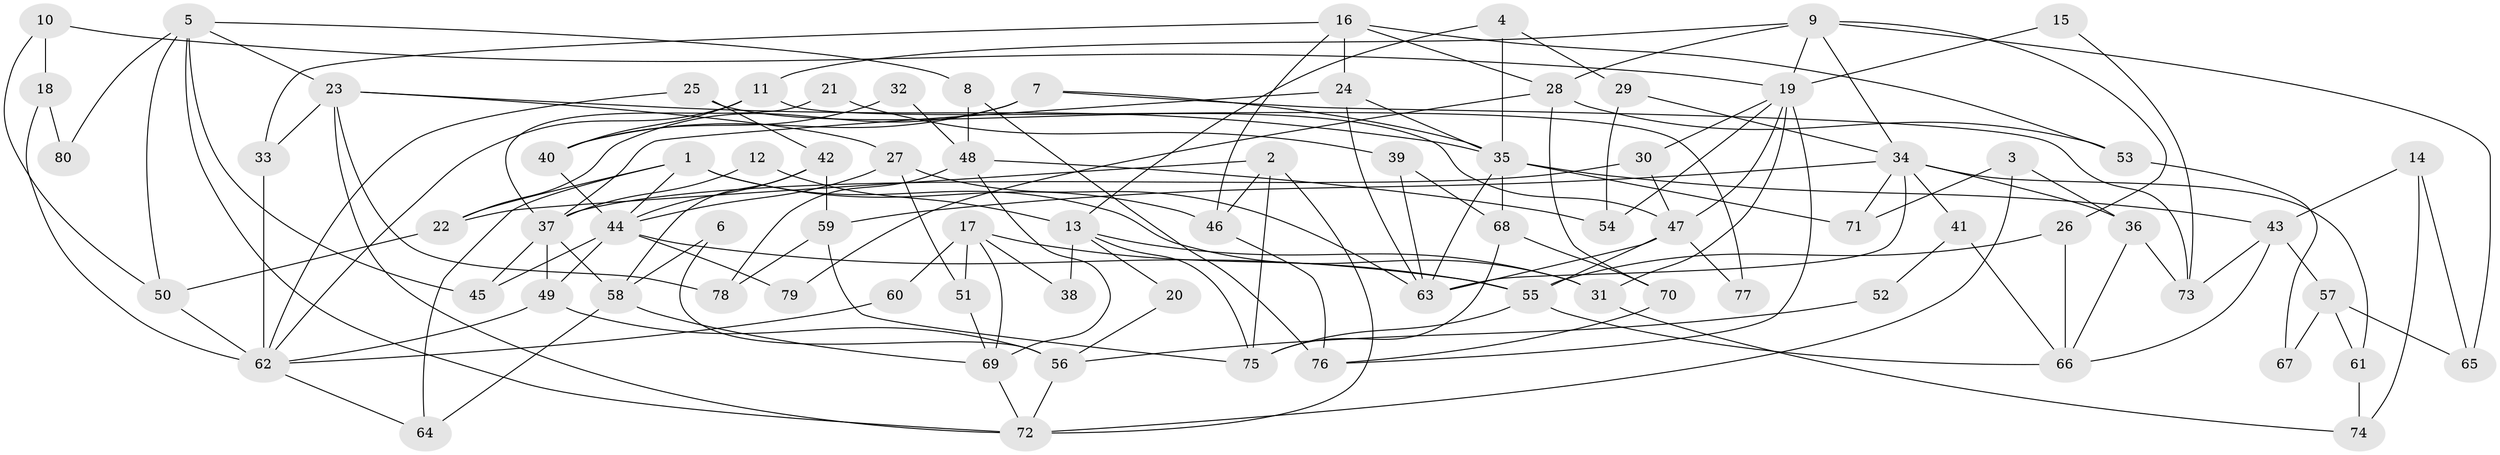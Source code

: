 // coarse degree distribution, {14: 0.038461538461538464, 6: 0.15384615384615385, 5: 0.11538461538461539, 9: 0.15384615384615385, 3: 0.11538461538461539, 8: 0.07692307692307693, 4: 0.15384615384615385, 7: 0.11538461538461539, 11: 0.038461538461538464, 2: 0.038461538461538464}
// Generated by graph-tools (version 1.1) at 2025/37/03/04/25 23:37:04]
// undirected, 80 vertices, 160 edges
graph export_dot {
  node [color=gray90,style=filled];
  1;
  2;
  3;
  4;
  5;
  6;
  7;
  8;
  9;
  10;
  11;
  12;
  13;
  14;
  15;
  16;
  17;
  18;
  19;
  20;
  21;
  22;
  23;
  24;
  25;
  26;
  27;
  28;
  29;
  30;
  31;
  32;
  33;
  34;
  35;
  36;
  37;
  38;
  39;
  40;
  41;
  42;
  43;
  44;
  45;
  46;
  47;
  48;
  49;
  50;
  51;
  52;
  53;
  54;
  55;
  56;
  57;
  58;
  59;
  60;
  61;
  62;
  63;
  64;
  65;
  66;
  67;
  68;
  69;
  70;
  71;
  72;
  73;
  74;
  75;
  76;
  77;
  78;
  79;
  80;
  1 -- 46;
  1 -- 64;
  1 -- 22;
  1 -- 31;
  1 -- 44;
  2 -- 22;
  2 -- 72;
  2 -- 46;
  2 -- 75;
  3 -- 71;
  3 -- 36;
  3 -- 72;
  4 -- 35;
  4 -- 13;
  4 -- 29;
  5 -- 23;
  5 -- 72;
  5 -- 8;
  5 -- 45;
  5 -- 50;
  5 -- 80;
  6 -- 58;
  6 -- 56;
  7 -- 35;
  7 -- 22;
  7 -- 40;
  7 -- 73;
  8 -- 48;
  8 -- 76;
  9 -- 26;
  9 -- 19;
  9 -- 11;
  9 -- 28;
  9 -- 34;
  9 -- 65;
  10 -- 19;
  10 -- 50;
  10 -- 18;
  11 -- 40;
  11 -- 62;
  11 -- 77;
  12 -- 37;
  12 -- 13;
  13 -- 75;
  13 -- 31;
  13 -- 20;
  13 -- 38;
  14 -- 74;
  14 -- 43;
  14 -- 65;
  15 -- 73;
  15 -- 19;
  16 -- 46;
  16 -- 33;
  16 -- 24;
  16 -- 28;
  16 -- 53;
  17 -- 51;
  17 -- 55;
  17 -- 38;
  17 -- 60;
  17 -- 69;
  18 -- 62;
  18 -- 80;
  19 -- 54;
  19 -- 47;
  19 -- 30;
  19 -- 31;
  19 -- 76;
  20 -- 56;
  21 -- 37;
  21 -- 39;
  22 -- 50;
  23 -- 27;
  23 -- 72;
  23 -- 33;
  23 -- 35;
  23 -- 78;
  24 -- 63;
  24 -- 35;
  24 -- 37;
  25 -- 47;
  25 -- 62;
  25 -- 42;
  26 -- 55;
  26 -- 66;
  27 -- 44;
  27 -- 63;
  27 -- 51;
  28 -- 53;
  28 -- 70;
  28 -- 79;
  29 -- 34;
  29 -- 54;
  30 -- 37;
  30 -- 47;
  31 -- 74;
  32 -- 40;
  32 -- 48;
  33 -- 62;
  34 -- 63;
  34 -- 36;
  34 -- 41;
  34 -- 59;
  34 -- 61;
  34 -- 71;
  35 -- 43;
  35 -- 63;
  35 -- 68;
  35 -- 71;
  36 -- 66;
  36 -- 73;
  37 -- 45;
  37 -- 49;
  37 -- 58;
  39 -- 63;
  39 -- 68;
  40 -- 44;
  41 -- 66;
  41 -- 52;
  42 -- 59;
  42 -- 44;
  42 -- 58;
  43 -- 73;
  43 -- 57;
  43 -- 66;
  44 -- 45;
  44 -- 49;
  44 -- 55;
  44 -- 79;
  46 -- 76;
  47 -- 55;
  47 -- 63;
  47 -- 77;
  48 -- 69;
  48 -- 78;
  48 -- 54;
  49 -- 56;
  49 -- 62;
  50 -- 62;
  51 -- 69;
  52 -- 56;
  53 -- 67;
  55 -- 75;
  55 -- 66;
  56 -- 72;
  57 -- 65;
  57 -- 61;
  57 -- 67;
  58 -- 64;
  58 -- 69;
  59 -- 75;
  59 -- 78;
  60 -- 62;
  61 -- 74;
  62 -- 64;
  68 -- 70;
  68 -- 75;
  69 -- 72;
  70 -- 76;
}
